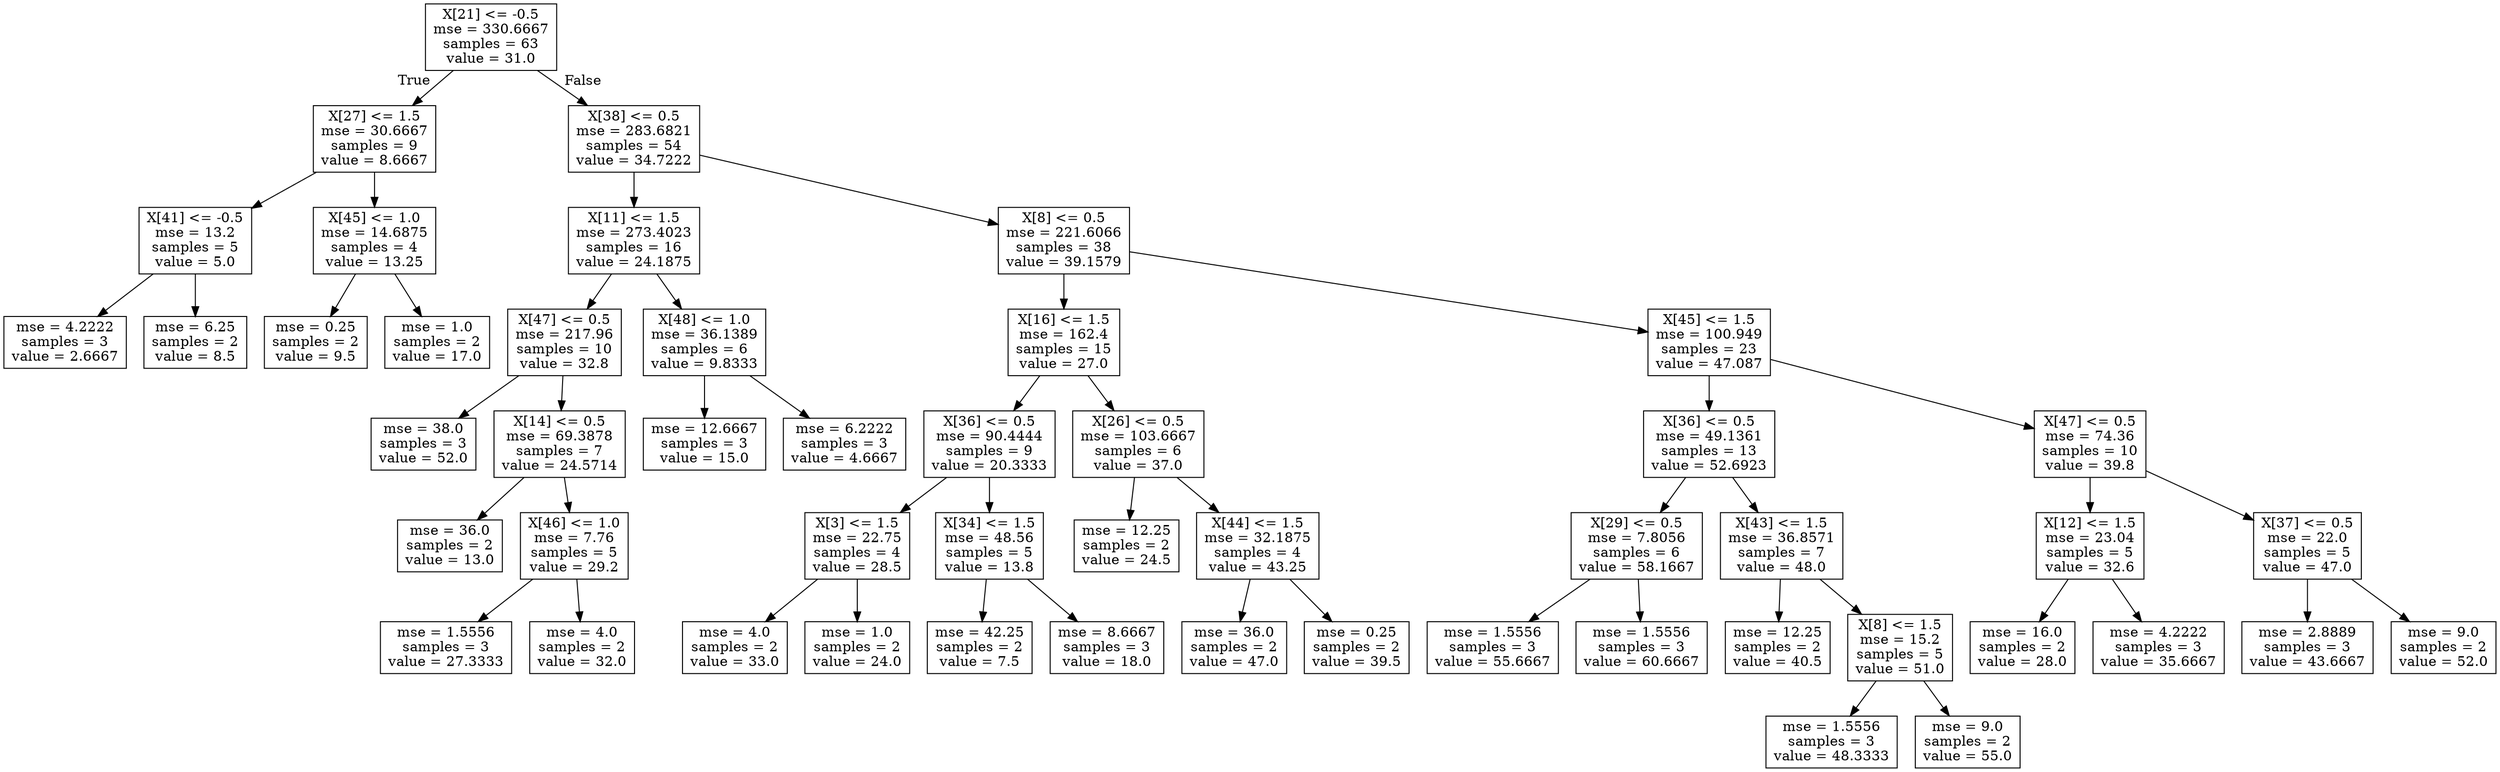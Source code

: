 digraph Tree {
node [shape=box] ;
0 [label="X[21] <= -0.5\nmse = 330.6667\nsamples = 63\nvalue = 31.0"] ;
1 [label="X[27] <= 1.5\nmse = 30.6667\nsamples = 9\nvalue = 8.6667"] ;
0 -> 1 [labeldistance=2.5, labelangle=45, headlabel="True"] ;
2 [label="X[41] <= -0.5\nmse = 13.2\nsamples = 5\nvalue = 5.0"] ;
1 -> 2 ;
3 [label="mse = 4.2222\nsamples = 3\nvalue = 2.6667"] ;
2 -> 3 ;
4 [label="mse = 6.25\nsamples = 2\nvalue = 8.5"] ;
2 -> 4 ;
5 [label="X[45] <= 1.0\nmse = 14.6875\nsamples = 4\nvalue = 13.25"] ;
1 -> 5 ;
6 [label="mse = 0.25\nsamples = 2\nvalue = 9.5"] ;
5 -> 6 ;
7 [label="mse = 1.0\nsamples = 2\nvalue = 17.0"] ;
5 -> 7 ;
8 [label="X[38] <= 0.5\nmse = 283.6821\nsamples = 54\nvalue = 34.7222"] ;
0 -> 8 [labeldistance=2.5, labelangle=-45, headlabel="False"] ;
9 [label="X[11] <= 1.5\nmse = 273.4023\nsamples = 16\nvalue = 24.1875"] ;
8 -> 9 ;
10 [label="X[47] <= 0.5\nmse = 217.96\nsamples = 10\nvalue = 32.8"] ;
9 -> 10 ;
11 [label="mse = 38.0\nsamples = 3\nvalue = 52.0"] ;
10 -> 11 ;
12 [label="X[14] <= 0.5\nmse = 69.3878\nsamples = 7\nvalue = 24.5714"] ;
10 -> 12 ;
13 [label="mse = 36.0\nsamples = 2\nvalue = 13.0"] ;
12 -> 13 ;
14 [label="X[46] <= 1.0\nmse = 7.76\nsamples = 5\nvalue = 29.2"] ;
12 -> 14 ;
15 [label="mse = 1.5556\nsamples = 3\nvalue = 27.3333"] ;
14 -> 15 ;
16 [label="mse = 4.0\nsamples = 2\nvalue = 32.0"] ;
14 -> 16 ;
17 [label="X[48] <= 1.0\nmse = 36.1389\nsamples = 6\nvalue = 9.8333"] ;
9 -> 17 ;
18 [label="mse = 12.6667\nsamples = 3\nvalue = 15.0"] ;
17 -> 18 ;
19 [label="mse = 6.2222\nsamples = 3\nvalue = 4.6667"] ;
17 -> 19 ;
20 [label="X[8] <= 0.5\nmse = 221.6066\nsamples = 38\nvalue = 39.1579"] ;
8 -> 20 ;
21 [label="X[16] <= 1.5\nmse = 162.4\nsamples = 15\nvalue = 27.0"] ;
20 -> 21 ;
22 [label="X[36] <= 0.5\nmse = 90.4444\nsamples = 9\nvalue = 20.3333"] ;
21 -> 22 ;
23 [label="X[3] <= 1.5\nmse = 22.75\nsamples = 4\nvalue = 28.5"] ;
22 -> 23 ;
24 [label="mse = 4.0\nsamples = 2\nvalue = 33.0"] ;
23 -> 24 ;
25 [label="mse = 1.0\nsamples = 2\nvalue = 24.0"] ;
23 -> 25 ;
26 [label="X[34] <= 1.5\nmse = 48.56\nsamples = 5\nvalue = 13.8"] ;
22 -> 26 ;
27 [label="mse = 42.25\nsamples = 2\nvalue = 7.5"] ;
26 -> 27 ;
28 [label="mse = 8.6667\nsamples = 3\nvalue = 18.0"] ;
26 -> 28 ;
29 [label="X[26] <= 0.5\nmse = 103.6667\nsamples = 6\nvalue = 37.0"] ;
21 -> 29 ;
30 [label="mse = 12.25\nsamples = 2\nvalue = 24.5"] ;
29 -> 30 ;
31 [label="X[44] <= 1.5\nmse = 32.1875\nsamples = 4\nvalue = 43.25"] ;
29 -> 31 ;
32 [label="mse = 36.0\nsamples = 2\nvalue = 47.0"] ;
31 -> 32 ;
33 [label="mse = 0.25\nsamples = 2\nvalue = 39.5"] ;
31 -> 33 ;
34 [label="X[45] <= 1.5\nmse = 100.949\nsamples = 23\nvalue = 47.087"] ;
20 -> 34 ;
35 [label="X[36] <= 0.5\nmse = 49.1361\nsamples = 13\nvalue = 52.6923"] ;
34 -> 35 ;
36 [label="X[29] <= 0.5\nmse = 7.8056\nsamples = 6\nvalue = 58.1667"] ;
35 -> 36 ;
37 [label="mse = 1.5556\nsamples = 3\nvalue = 55.6667"] ;
36 -> 37 ;
38 [label="mse = 1.5556\nsamples = 3\nvalue = 60.6667"] ;
36 -> 38 ;
39 [label="X[43] <= 1.5\nmse = 36.8571\nsamples = 7\nvalue = 48.0"] ;
35 -> 39 ;
40 [label="mse = 12.25\nsamples = 2\nvalue = 40.5"] ;
39 -> 40 ;
41 [label="X[8] <= 1.5\nmse = 15.2\nsamples = 5\nvalue = 51.0"] ;
39 -> 41 ;
42 [label="mse = 1.5556\nsamples = 3\nvalue = 48.3333"] ;
41 -> 42 ;
43 [label="mse = 9.0\nsamples = 2\nvalue = 55.0"] ;
41 -> 43 ;
44 [label="X[47] <= 0.5\nmse = 74.36\nsamples = 10\nvalue = 39.8"] ;
34 -> 44 ;
45 [label="X[12] <= 1.5\nmse = 23.04\nsamples = 5\nvalue = 32.6"] ;
44 -> 45 ;
46 [label="mse = 16.0\nsamples = 2\nvalue = 28.0"] ;
45 -> 46 ;
47 [label="mse = 4.2222\nsamples = 3\nvalue = 35.6667"] ;
45 -> 47 ;
48 [label="X[37] <= 0.5\nmse = 22.0\nsamples = 5\nvalue = 47.0"] ;
44 -> 48 ;
49 [label="mse = 2.8889\nsamples = 3\nvalue = 43.6667"] ;
48 -> 49 ;
50 [label="mse = 9.0\nsamples = 2\nvalue = 52.0"] ;
48 -> 50 ;
}